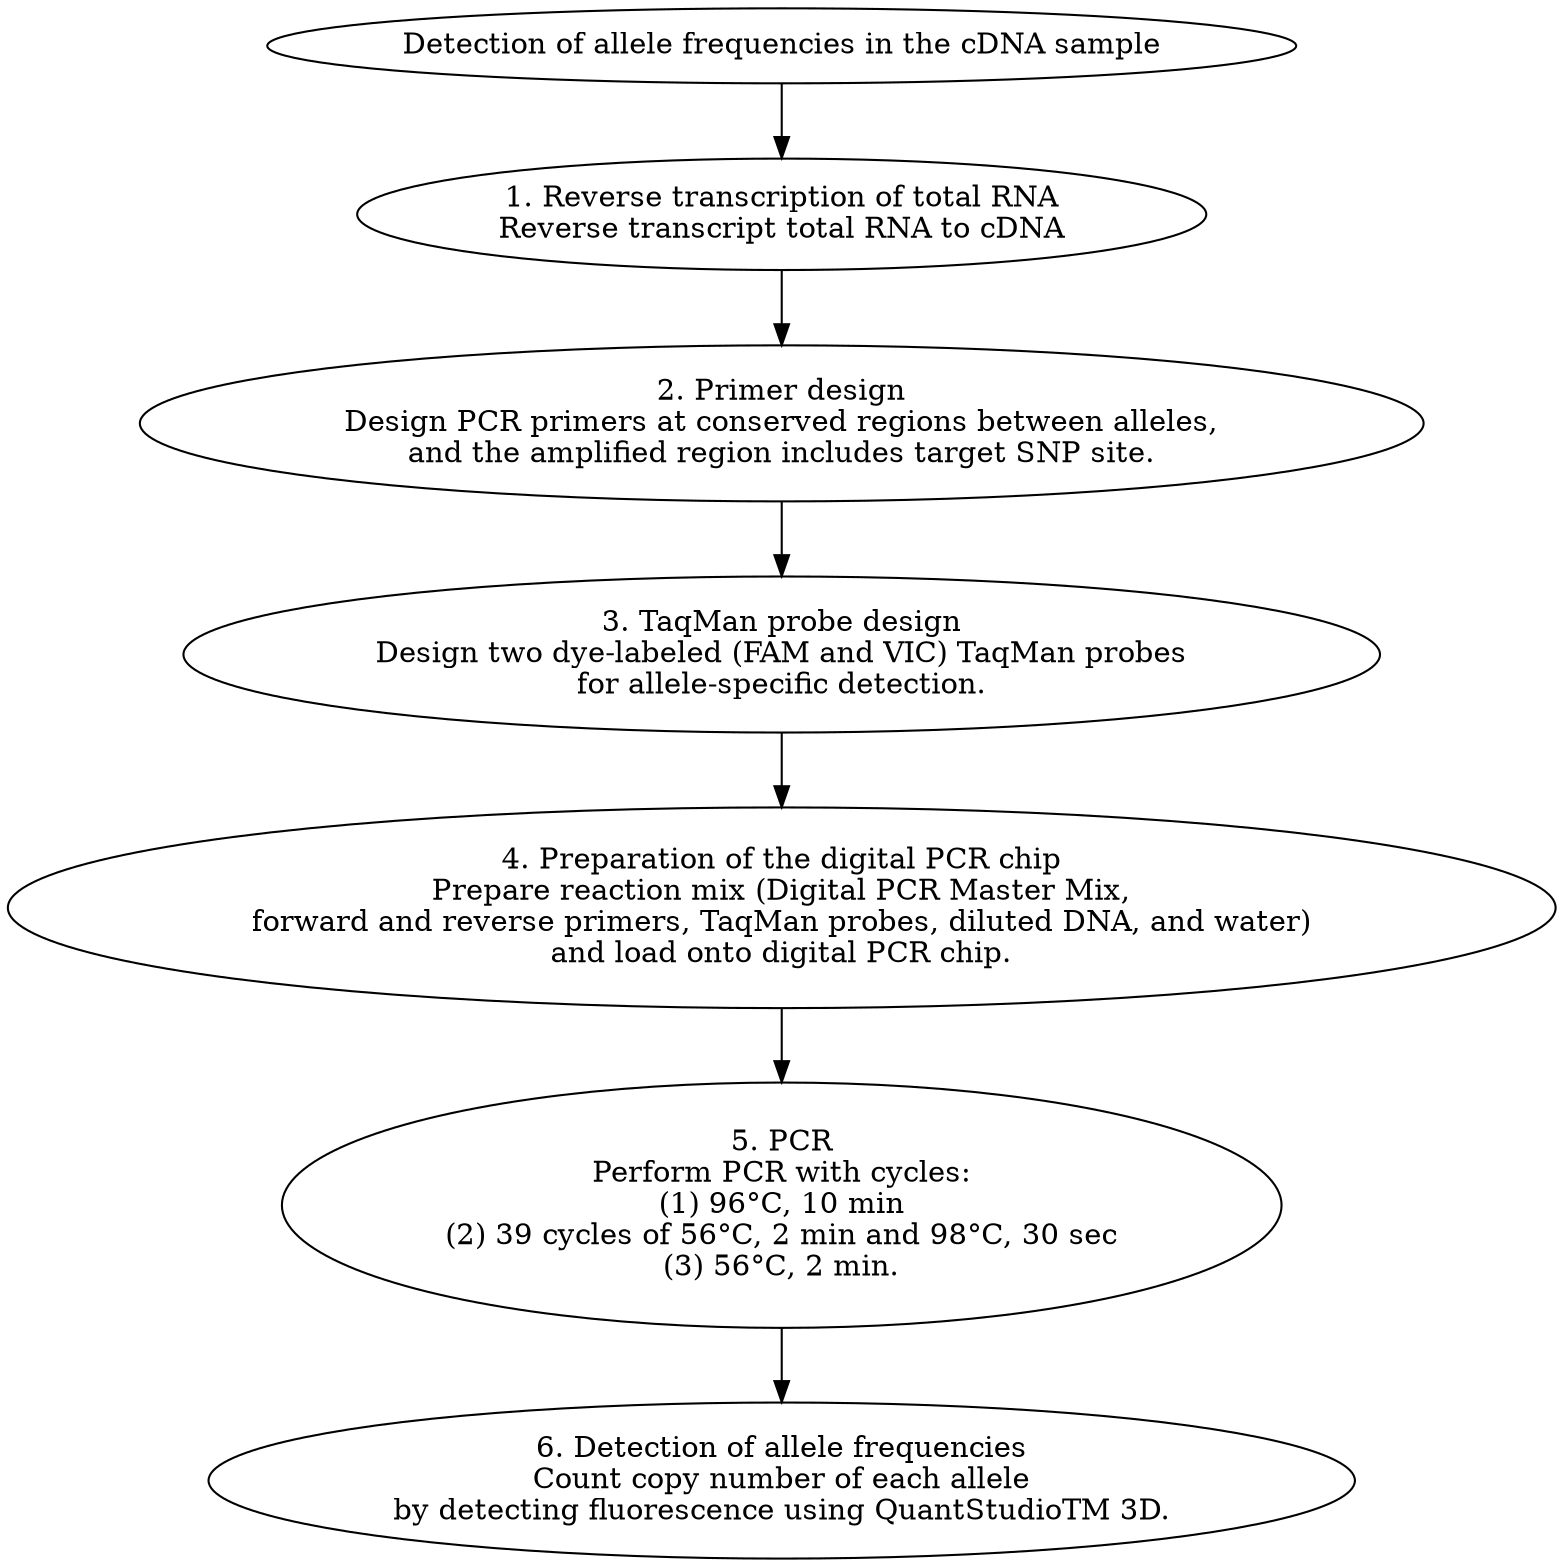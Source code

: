 digraph AlleleDetectionProtocol {
    // Define the title
    Title [label="Detection of allele frequencies in the cDNA sample"];
    
    // Define steps
    Step1 [label="1. Reverse transcription of total RNA\nReverse transcript total RNA to cDNA"];
    Step2 [label="2. Primer design\nDesign PCR primers at conserved regions between alleles,\nand the amplified region includes target SNP site."];
    Step3 [label="3. TaqMan probe design\nDesign two dye-labeled (FAM and VIC) TaqMan probes\nfor allele-specific detection."];
    Step4 [label="4. Preparation of the digital PCR chip\nPrepare reaction mix (Digital PCR Master Mix,\nforward and reverse primers, TaqMan probes, diluted DNA, and water)\nand load onto digital PCR chip."];
    Step5 [label="5. PCR\nPerform PCR with cycles:\n(1) 96°C, 10 min\n(2) 39 cycles of 56°C, 2 min and 98°C, 30 sec\n(3) 56°C, 2 min."];
    Step6 [label="6. Detection of allele frequencies\nCount copy number of each allele\nby detecting fluorescence using QuantStudioTM 3D."];
    
    // Define edges (sequence of steps)
    Title -> Step1;
    Step1 -> Step2;
    Step2 -> Step3;
    Step3 -> Step4;
    Step4 -> Step5;
    Step5 -> Step6;
}
